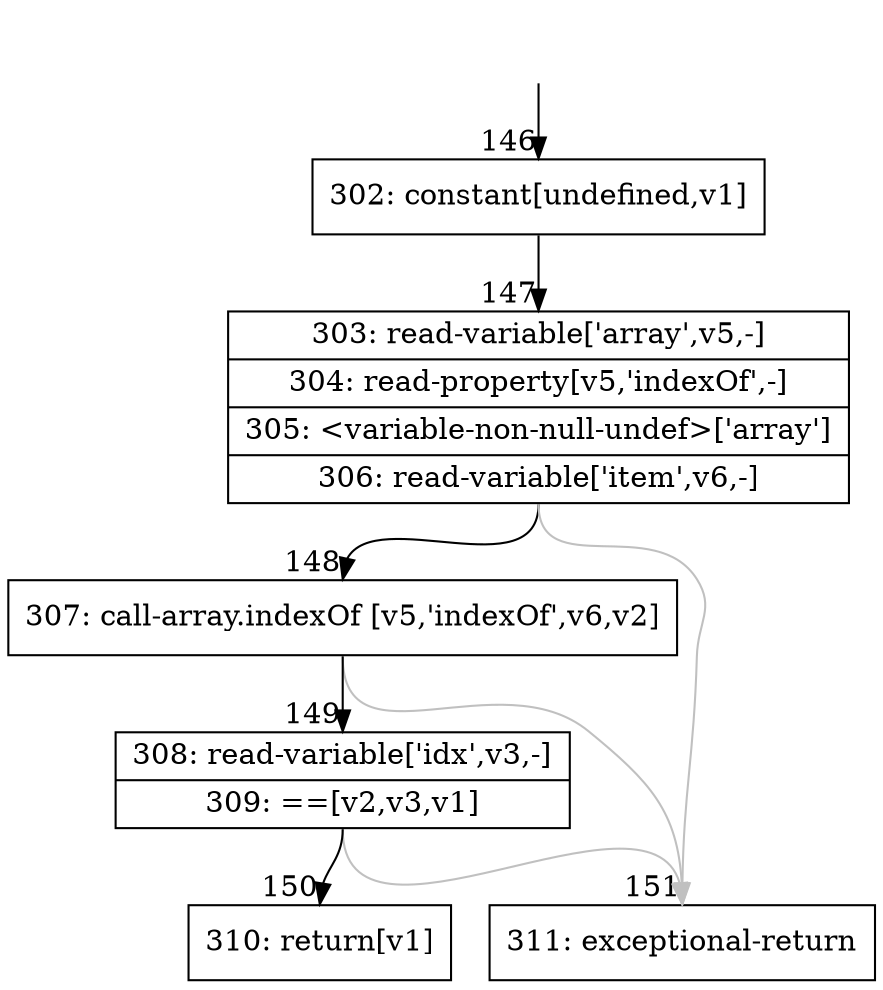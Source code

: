 digraph {
rankdir="TD"
BB_entry18[shape=none,label=""];
BB_entry18 -> BB146 [tailport=s, headport=n, headlabel="    146"]
BB146 [shape=record label="{302: constant[undefined,v1]}" ] 
BB146 -> BB147 [tailport=s, headport=n, headlabel="      147"]
BB147 [shape=record label="{303: read-variable['array',v5,-]|304: read-property[v5,'indexOf',-]|305: \<variable-non-null-undef\>['array']|306: read-variable['item',v6,-]}" ] 
BB147 -> BB148 [tailport=s, headport=n, headlabel="      148"]
BB147 -> BB151 [tailport=s, headport=n, color=gray, headlabel="      151"]
BB148 [shape=record label="{307: call-array.indexOf [v5,'indexOf',v6,v2]}" ] 
BB148 -> BB149 [tailport=s, headport=n, headlabel="      149"]
BB148 -> BB151 [tailport=s, headport=n, color=gray]
BB149 [shape=record label="{308: read-variable['idx',v3,-]|309: ==[v2,v3,v1]}" ] 
BB149 -> BB150 [tailport=s, headport=n, headlabel="      150"]
BB149 -> BB151 [tailport=s, headport=n, color=gray]
BB150 [shape=record label="{310: return[v1]}" ] 
BB151 [shape=record label="{311: exceptional-return}" ] 
//#$~ 87
}
